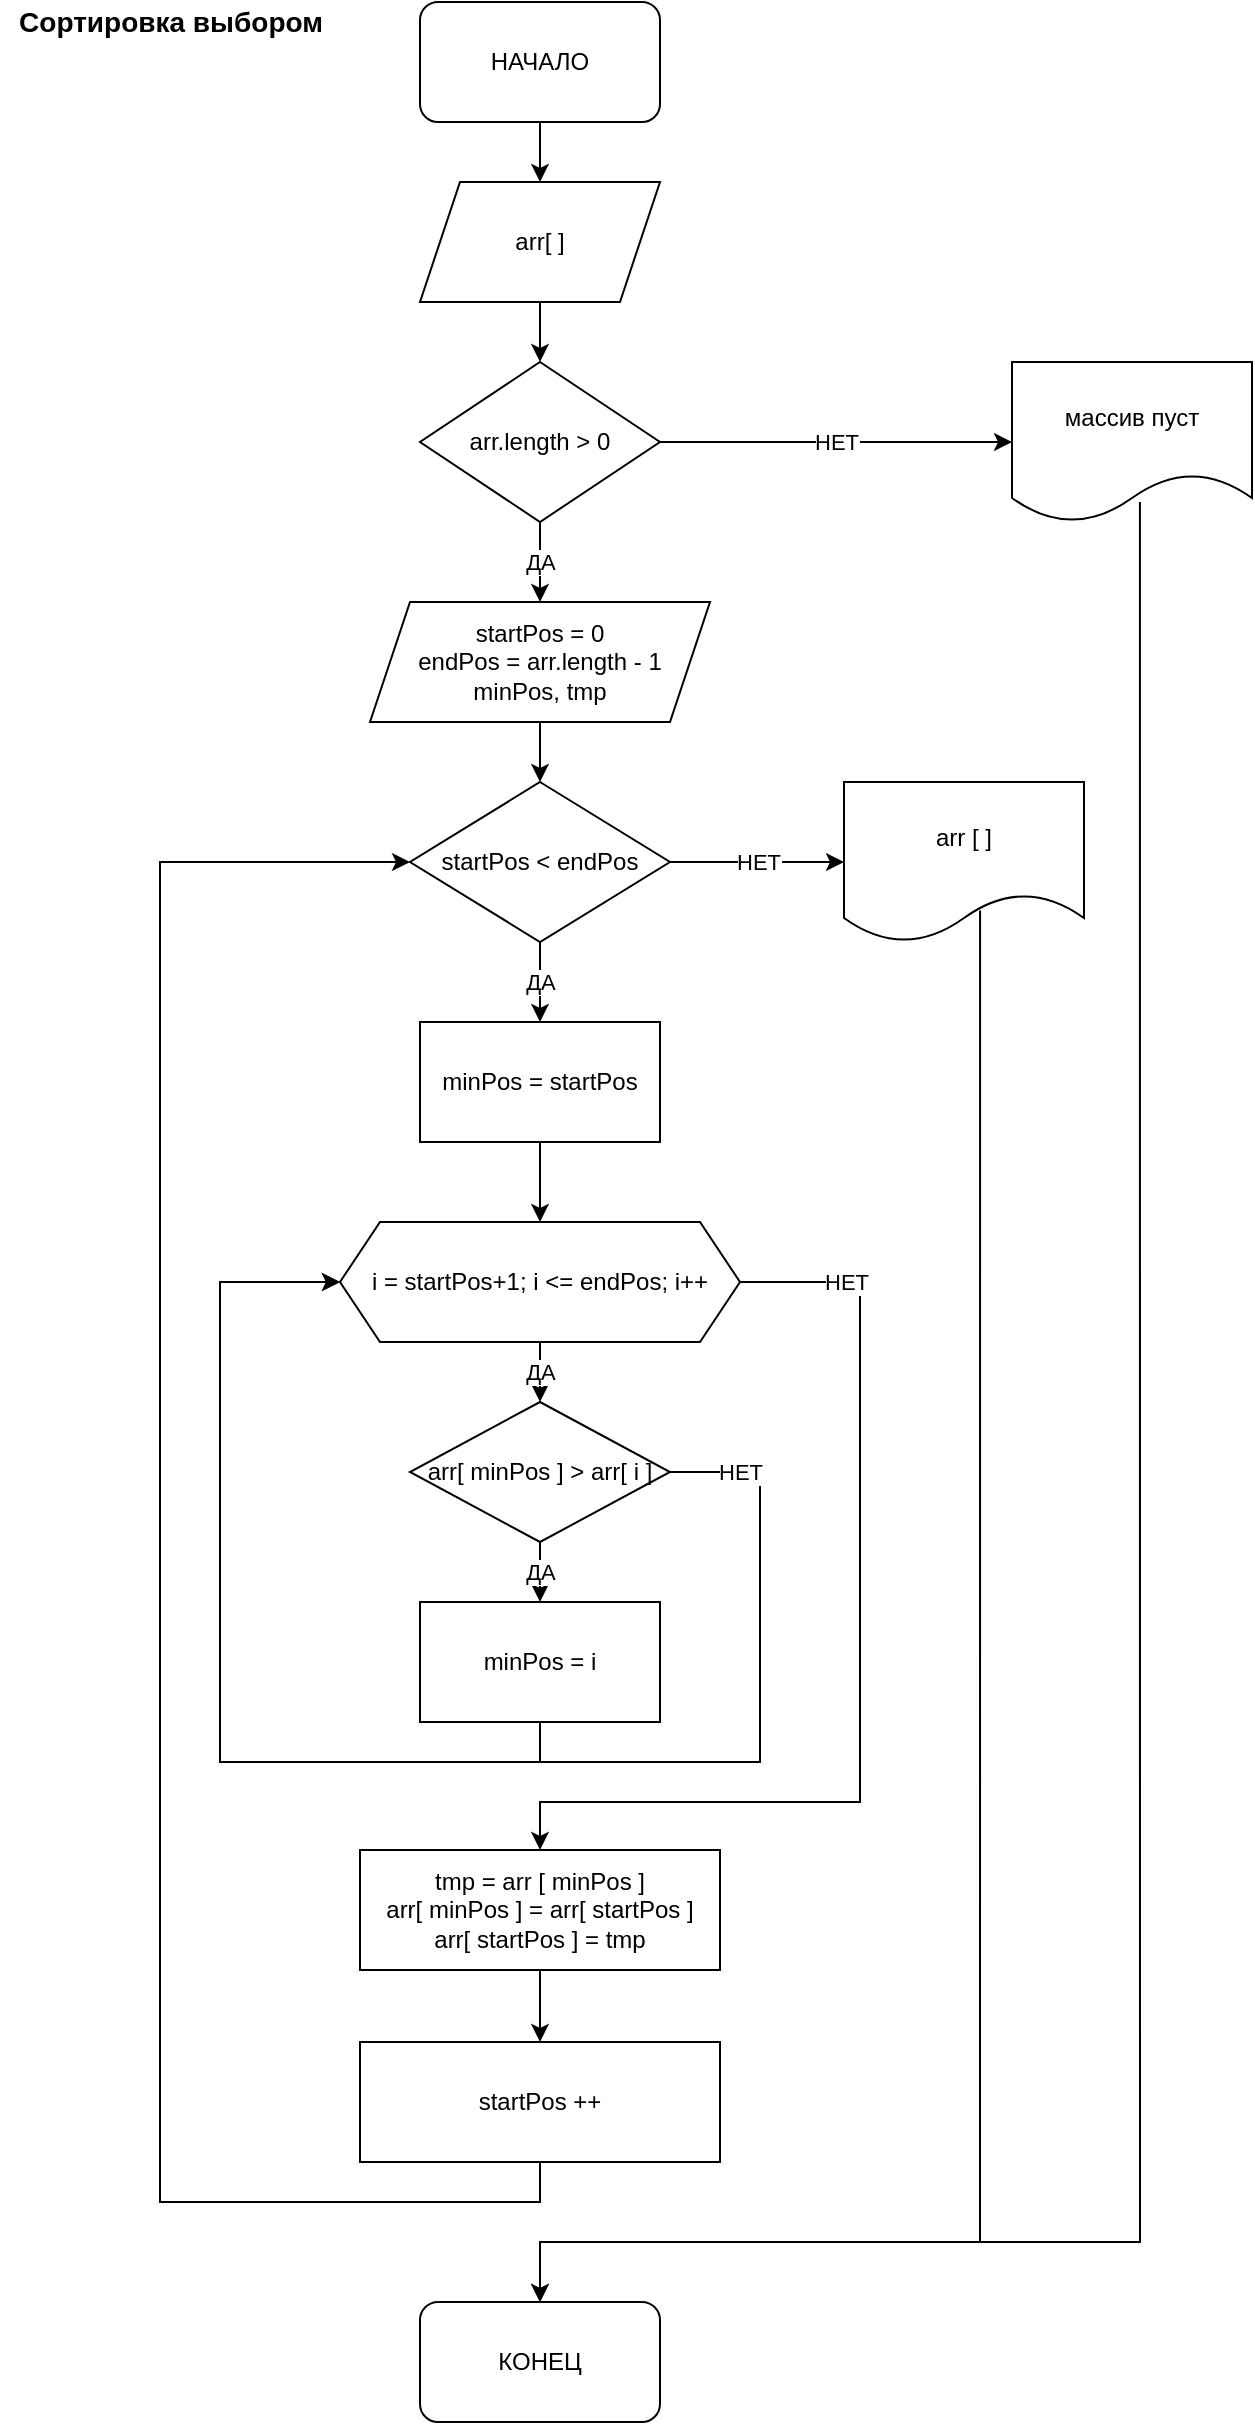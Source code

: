 <mxfile version="17.4.6" type="github">
  <diagram id="6a731a19-8d31-9384-78a2-239565b7b9f0" name="Page-1">
    <mxGraphModel dx="1038" dy="575" grid="1" gridSize="10" guides="1" tooltips="1" connect="1" arrows="1" fold="1" page="1" pageScale="1" pageWidth="1169" pageHeight="827" background="none" math="0" shadow="0">
      <root>
        <mxCell id="0" />
        <mxCell id="1" parent="0" />
        <mxCell id="NXoweuJ5Fb_PFdUOxE-F-57" style="edgeStyle=orthogonalEdgeStyle;rounded=0;orthogonalLoop=1;jettySize=auto;html=1;exitX=0.5;exitY=1;exitDx=0;exitDy=0;entryX=0.5;entryY=0;entryDx=0;entryDy=0;" edge="1" parent="1" source="NXoweuJ5Fb_PFdUOxE-F-55" target="NXoweuJ5Fb_PFdUOxE-F-56">
          <mxGeometry relative="1" as="geometry" />
        </mxCell>
        <mxCell id="NXoweuJ5Fb_PFdUOxE-F-55" value="НАЧАЛО" style="rounded=1;whiteSpace=wrap;html=1;" vertex="1" parent="1">
          <mxGeometry x="440" y="20" width="120" height="60" as="geometry" />
        </mxCell>
        <mxCell id="NXoweuJ5Fb_PFdUOxE-F-60" style="edgeStyle=orthogonalEdgeStyle;rounded=0;orthogonalLoop=1;jettySize=auto;html=1;exitX=0.5;exitY=1;exitDx=0;exitDy=0;entryX=0.5;entryY=0;entryDx=0;entryDy=0;" edge="1" parent="1" source="NXoweuJ5Fb_PFdUOxE-F-56" target="NXoweuJ5Fb_PFdUOxE-F-58">
          <mxGeometry relative="1" as="geometry" />
        </mxCell>
        <mxCell id="NXoweuJ5Fb_PFdUOxE-F-56" value="arr[ ]" style="shape=parallelogram;perimeter=parallelogramPerimeter;whiteSpace=wrap;html=1;fixedSize=1;" vertex="1" parent="1">
          <mxGeometry x="440" y="110" width="120" height="60" as="geometry" />
        </mxCell>
        <mxCell id="NXoweuJ5Fb_PFdUOxE-F-61" value="НЕТ" style="edgeStyle=orthogonalEdgeStyle;rounded=0;orthogonalLoop=1;jettySize=auto;html=1;exitX=1;exitY=0.5;exitDx=0;exitDy=0;entryX=0;entryY=0.5;entryDx=0;entryDy=0;" edge="1" parent="1" source="NXoweuJ5Fb_PFdUOxE-F-58" target="NXoweuJ5Fb_PFdUOxE-F-59">
          <mxGeometry relative="1" as="geometry" />
        </mxCell>
        <mxCell id="NXoweuJ5Fb_PFdUOxE-F-63" value="ДА" style="edgeStyle=orthogonalEdgeStyle;rounded=0;orthogonalLoop=1;jettySize=auto;html=1;exitX=0.5;exitY=1;exitDx=0;exitDy=0;entryX=0.5;entryY=0;entryDx=0;entryDy=0;" edge="1" parent="1" source="NXoweuJ5Fb_PFdUOxE-F-58" target="NXoweuJ5Fb_PFdUOxE-F-62">
          <mxGeometry relative="1" as="geometry" />
        </mxCell>
        <mxCell id="NXoweuJ5Fb_PFdUOxE-F-58" value="arr.length &amp;gt; 0" style="rhombus;whiteSpace=wrap;html=1;" vertex="1" parent="1">
          <mxGeometry x="440" y="200" width="120" height="80" as="geometry" />
        </mxCell>
        <mxCell id="NXoweuJ5Fb_PFdUOxE-F-86" style="edgeStyle=orthogonalEdgeStyle;rounded=0;orthogonalLoop=1;jettySize=auto;html=1;entryX=0.5;entryY=0;entryDx=0;entryDy=0;exitX=0.533;exitY=0.875;exitDx=0;exitDy=0;exitPerimeter=0;" edge="1" parent="1" source="NXoweuJ5Fb_PFdUOxE-F-59" target="NXoweuJ5Fb_PFdUOxE-F-84">
          <mxGeometry relative="1" as="geometry">
            <Array as="points">
              <mxPoint x="800" y="1140" />
              <mxPoint x="500" y="1140" />
            </Array>
          </mxGeometry>
        </mxCell>
        <mxCell id="NXoweuJ5Fb_PFdUOxE-F-59" value="массив пуст" style="shape=document;whiteSpace=wrap;html=1;boundedLbl=1;" vertex="1" parent="1">
          <mxGeometry x="736" y="200" width="120" height="80" as="geometry" />
        </mxCell>
        <mxCell id="NXoweuJ5Fb_PFdUOxE-F-65" style="edgeStyle=orthogonalEdgeStyle;rounded=0;orthogonalLoop=1;jettySize=auto;html=1;exitX=0.5;exitY=1;exitDx=0;exitDy=0;entryX=0.5;entryY=0;entryDx=0;entryDy=0;" edge="1" parent="1" source="NXoweuJ5Fb_PFdUOxE-F-62" target="NXoweuJ5Fb_PFdUOxE-F-64">
          <mxGeometry relative="1" as="geometry" />
        </mxCell>
        <mxCell id="NXoweuJ5Fb_PFdUOxE-F-62" value="startPos = 0&lt;br&gt;endPos = arr.length - 1&lt;br&gt;minPos, tmp" style="shape=parallelogram;perimeter=parallelogramPerimeter;whiteSpace=wrap;html=1;fixedSize=1;" vertex="1" parent="1">
          <mxGeometry x="415" y="320" width="170" height="60" as="geometry" />
        </mxCell>
        <mxCell id="NXoweuJ5Fb_PFdUOxE-F-68" value="ДА" style="edgeStyle=orthogonalEdgeStyle;rounded=0;orthogonalLoop=1;jettySize=auto;html=1;exitX=0.5;exitY=1;exitDx=0;exitDy=0;entryX=0.5;entryY=0;entryDx=0;entryDy=0;" edge="1" parent="1" source="NXoweuJ5Fb_PFdUOxE-F-64" target="NXoweuJ5Fb_PFdUOxE-F-66">
          <mxGeometry relative="1" as="geometry" />
        </mxCell>
        <mxCell id="NXoweuJ5Fb_PFdUOxE-F-83" value="НЕТ" style="edgeStyle=orthogonalEdgeStyle;rounded=0;orthogonalLoop=1;jettySize=auto;html=1;exitX=1;exitY=0.5;exitDx=0;exitDy=0;entryX=0;entryY=0.5;entryDx=0;entryDy=0;" edge="1" parent="1" source="NXoweuJ5Fb_PFdUOxE-F-64" target="NXoweuJ5Fb_PFdUOxE-F-82">
          <mxGeometry relative="1" as="geometry" />
        </mxCell>
        <mxCell id="NXoweuJ5Fb_PFdUOxE-F-64" value="startPos &amp;lt; endPos" style="rhombus;whiteSpace=wrap;html=1;" vertex="1" parent="1">
          <mxGeometry x="435" y="410" width="130" height="80" as="geometry" />
        </mxCell>
        <mxCell id="NXoweuJ5Fb_PFdUOxE-F-69" style="edgeStyle=orthogonalEdgeStyle;rounded=0;orthogonalLoop=1;jettySize=auto;html=1;exitX=0.5;exitY=1;exitDx=0;exitDy=0;entryX=0.5;entryY=0;entryDx=0;entryDy=0;" edge="1" parent="1" source="NXoweuJ5Fb_PFdUOxE-F-66" target="NXoweuJ5Fb_PFdUOxE-F-67">
          <mxGeometry relative="1" as="geometry" />
        </mxCell>
        <mxCell id="NXoweuJ5Fb_PFdUOxE-F-66" value="minPos = startPos" style="rounded=0;whiteSpace=wrap;html=1;" vertex="1" parent="1">
          <mxGeometry x="440" y="530" width="120" height="60" as="geometry" />
        </mxCell>
        <mxCell id="NXoweuJ5Fb_PFdUOxE-F-71" value="ДА" style="edgeStyle=orthogonalEdgeStyle;rounded=0;orthogonalLoop=1;jettySize=auto;html=1;exitX=0.5;exitY=1;exitDx=0;exitDy=0;entryX=0.5;entryY=0;entryDx=0;entryDy=0;" edge="1" parent="1" source="NXoweuJ5Fb_PFdUOxE-F-67" target="NXoweuJ5Fb_PFdUOxE-F-70">
          <mxGeometry relative="1" as="geometry" />
        </mxCell>
        <mxCell id="NXoweuJ5Fb_PFdUOxE-F-78" value="НЕТ" style="edgeStyle=orthogonalEdgeStyle;rounded=0;orthogonalLoop=1;jettySize=auto;html=1;exitX=1;exitY=0.5;exitDx=0;exitDy=0;entryX=0.5;entryY=0;entryDx=0;entryDy=0;" edge="1" parent="1" source="NXoweuJ5Fb_PFdUOxE-F-67" target="NXoweuJ5Fb_PFdUOxE-F-77">
          <mxGeometry x="-0.789" relative="1" as="geometry">
            <mxPoint x="680" y="900" as="targetPoint" />
            <Array as="points">
              <mxPoint x="660" y="660" />
              <mxPoint x="660" y="920" />
              <mxPoint x="500" y="920" />
            </Array>
            <mxPoint as="offset" />
          </mxGeometry>
        </mxCell>
        <mxCell id="NXoweuJ5Fb_PFdUOxE-F-67" value="i = startPos+1; i &amp;lt;= endPos; i++" style="shape=hexagon;perimeter=hexagonPerimeter2;whiteSpace=wrap;html=1;fixedSize=1;" vertex="1" parent="1">
          <mxGeometry x="400" y="630" width="200" height="60" as="geometry" />
        </mxCell>
        <mxCell id="NXoweuJ5Fb_PFdUOxE-F-73" value="ДА" style="edgeStyle=orthogonalEdgeStyle;rounded=0;orthogonalLoop=1;jettySize=auto;html=1;exitX=0.5;exitY=1;exitDx=0;exitDy=0;" edge="1" parent="1" source="NXoweuJ5Fb_PFdUOxE-F-70" target="NXoweuJ5Fb_PFdUOxE-F-72">
          <mxGeometry relative="1" as="geometry" />
        </mxCell>
        <mxCell id="NXoweuJ5Fb_PFdUOxE-F-75" value="НЕТ" style="edgeStyle=orthogonalEdgeStyle;rounded=0;orthogonalLoop=1;jettySize=auto;html=1;exitX=1;exitY=0.5;exitDx=0;exitDy=0;entryX=0;entryY=0.5;entryDx=0;entryDy=0;" edge="1" parent="1" source="NXoweuJ5Fb_PFdUOxE-F-70" target="NXoweuJ5Fb_PFdUOxE-F-67">
          <mxGeometry x="-0.908" relative="1" as="geometry">
            <Array as="points">
              <mxPoint x="610" y="755" />
              <mxPoint x="610" y="900" />
              <mxPoint x="340" y="900" />
              <mxPoint x="340" y="660" />
            </Array>
            <mxPoint as="offset" />
          </mxGeometry>
        </mxCell>
        <mxCell id="NXoweuJ5Fb_PFdUOxE-F-70" value="arr[ minPos ] &amp;gt; arr[ i ]" style="rhombus;whiteSpace=wrap;html=1;" vertex="1" parent="1">
          <mxGeometry x="435" y="720" width="130" height="70" as="geometry" />
        </mxCell>
        <mxCell id="NXoweuJ5Fb_PFdUOxE-F-74" style="edgeStyle=orthogonalEdgeStyle;rounded=0;orthogonalLoop=1;jettySize=auto;html=1;exitX=0.5;exitY=1;exitDx=0;exitDy=0;entryX=0;entryY=0.5;entryDx=0;entryDy=0;" edge="1" parent="1" source="NXoweuJ5Fb_PFdUOxE-F-72" target="NXoweuJ5Fb_PFdUOxE-F-67">
          <mxGeometry relative="1" as="geometry">
            <mxPoint x="360" y="710" as="targetPoint" />
            <Array as="points">
              <mxPoint x="500" y="900" />
              <mxPoint x="340" y="900" />
              <mxPoint x="340" y="660" />
            </Array>
          </mxGeometry>
        </mxCell>
        <mxCell id="NXoweuJ5Fb_PFdUOxE-F-72" value="minPos = i" style="rounded=0;whiteSpace=wrap;html=1;" vertex="1" parent="1">
          <mxGeometry x="440" y="820" width="120" height="60" as="geometry" />
        </mxCell>
        <mxCell id="NXoweuJ5Fb_PFdUOxE-F-80" style="edgeStyle=orthogonalEdgeStyle;rounded=0;orthogonalLoop=1;jettySize=auto;html=1;exitX=0.5;exitY=1;exitDx=0;exitDy=0;entryX=0.5;entryY=0;entryDx=0;entryDy=0;" edge="1" parent="1" source="NXoweuJ5Fb_PFdUOxE-F-77" target="NXoweuJ5Fb_PFdUOxE-F-79">
          <mxGeometry relative="1" as="geometry" />
        </mxCell>
        <mxCell id="NXoweuJ5Fb_PFdUOxE-F-77" value="tmp = arr [ minPos ]&lt;br&gt;arr[ minPos ] = arr[ startPos ]&lt;br&gt;arr[ startPos ] = tmp" style="rounded=0;whiteSpace=wrap;html=1;" vertex="1" parent="1">
          <mxGeometry x="410" y="944" width="180" height="60" as="geometry" />
        </mxCell>
        <mxCell id="NXoweuJ5Fb_PFdUOxE-F-81" style="edgeStyle=orthogonalEdgeStyle;rounded=0;orthogonalLoop=1;jettySize=auto;html=1;exitX=0.5;exitY=1;exitDx=0;exitDy=0;entryX=0;entryY=0.5;entryDx=0;entryDy=0;" edge="1" parent="1" source="NXoweuJ5Fb_PFdUOxE-F-79" target="NXoweuJ5Fb_PFdUOxE-F-64">
          <mxGeometry relative="1" as="geometry">
            <Array as="points">
              <mxPoint x="500" y="1120" />
              <mxPoint x="310" y="1120" />
              <mxPoint x="310" y="450" />
            </Array>
          </mxGeometry>
        </mxCell>
        <mxCell id="NXoweuJ5Fb_PFdUOxE-F-79" value="startPos ++" style="rounded=0;whiteSpace=wrap;html=1;" vertex="1" parent="1">
          <mxGeometry x="410" y="1040" width="180" height="60" as="geometry" />
        </mxCell>
        <mxCell id="NXoweuJ5Fb_PFdUOxE-F-85" style="edgeStyle=orthogonalEdgeStyle;rounded=0;orthogonalLoop=1;jettySize=auto;html=1;entryX=0.5;entryY=0;entryDx=0;entryDy=0;exitX=0.567;exitY=0.803;exitDx=0;exitDy=0;exitPerimeter=0;" edge="1" parent="1" source="NXoweuJ5Fb_PFdUOxE-F-82" target="NXoweuJ5Fb_PFdUOxE-F-84">
          <mxGeometry relative="1" as="geometry">
            <Array as="points">
              <mxPoint x="720" y="474" />
              <mxPoint x="720" y="1140" />
              <mxPoint x="500" y="1140" />
            </Array>
          </mxGeometry>
        </mxCell>
        <mxCell id="NXoweuJ5Fb_PFdUOxE-F-82" value="arr [ ]" style="shape=document;whiteSpace=wrap;html=1;boundedLbl=1;" vertex="1" parent="1">
          <mxGeometry x="652" y="410" width="120" height="80" as="geometry" />
        </mxCell>
        <mxCell id="NXoweuJ5Fb_PFdUOxE-F-84" value="КОНЕЦ" style="rounded=1;whiteSpace=wrap;html=1;" vertex="1" parent="1">
          <mxGeometry x="440" y="1170" width="120" height="60" as="geometry" />
        </mxCell>
        <mxCell id="NXoweuJ5Fb_PFdUOxE-F-87" value="Сортировка выбором" style="text;html=1;resizable=0;autosize=1;align=center;verticalAlign=middle;points=[];fillColor=none;strokeColor=none;rounded=0;fontStyle=1;fontSize=14;" vertex="1" parent="1">
          <mxGeometry x="230" y="20" width="170" height="20" as="geometry" />
        </mxCell>
      </root>
    </mxGraphModel>
  </diagram>
</mxfile>

